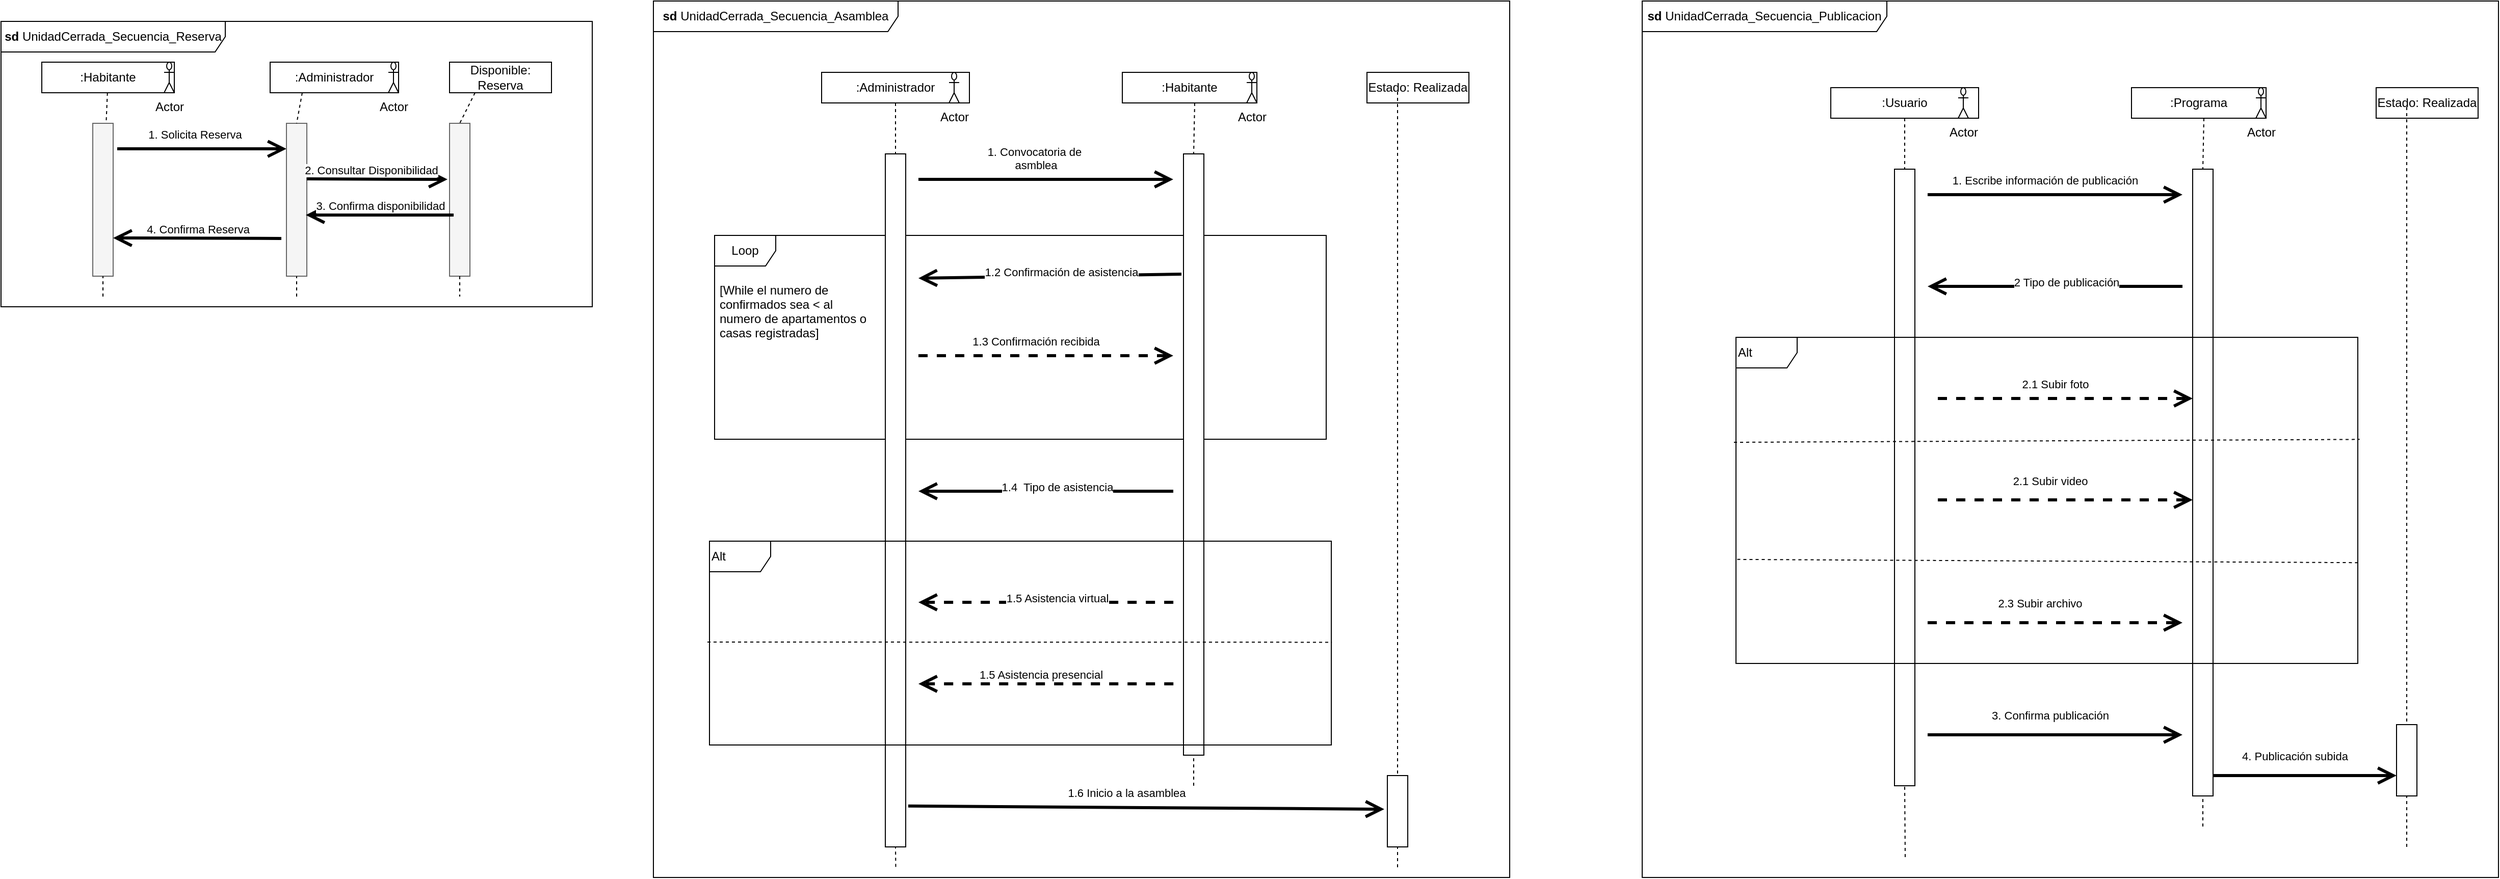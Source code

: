<mxfile version="13.7.2" type="github" pages="5">
  <diagram id="IByfszgsPYmH7Z33qqJC" name="sd Reserva">
    <mxGraphModel dx="1422" dy="774" grid="1" gridSize="10" guides="1" tooltips="1" connect="1" arrows="1" fold="1" page="1" pageScale="1" pageWidth="827" pageHeight="1169" math="0" shadow="0">
      <root>
        <mxCell id="0" />
        <mxCell id="1" parent="0" />
        <mxCell id="178sv82tuhjsQiMv21EE-5" value="&lt;b&gt;sd&lt;/b&gt; UnidadCerrada_Secuencia_Publicacion" style="shape=umlFrame;whiteSpace=wrap;html=1;width=240;height=30;" vertex="1" parent="1">
          <mxGeometry x="1760" y="50" width="840" height="860" as="geometry" />
        </mxCell>
        <mxCell id="T3ICBT90jM9kPvNU83P--27" value="Loop" style="shape=umlFrame;whiteSpace=wrap;html=1;" parent="1" vertex="1">
          <mxGeometry x="850" y="280" width="600" height="200" as="geometry" />
        </mxCell>
        <mxCell id="ECuL-u9GCJVW1QL4CKRL-1" value="&lt;b&gt;sd&lt;/b&gt; UnidadCerrada_Secuencia_Reserva" style="shape=umlFrame;whiteSpace=wrap;html=1;width=220;height=30;" parent="1" vertex="1">
          <mxGeometry x="150" y="70" width="580" height="280" as="geometry" />
        </mxCell>
        <mxCell id="ECuL-u9GCJVW1QL4CKRL-2" value=":Habitante" style="shape=rect;html=1;whiteSpace=wrap;align=center;" parent="1" vertex="1">
          <mxGeometry x="190" y="110" width="130" height="30" as="geometry" />
        </mxCell>
        <mxCell id="ECuL-u9GCJVW1QL4CKRL-3" value=":Administrador" style="shape=rect;html=1;whiteSpace=wrap;align=center;" parent="1" vertex="1">
          <mxGeometry x="414" y="110" width="126" height="30" as="geometry" />
        </mxCell>
        <mxCell id="ECuL-u9GCJVW1QL4CKRL-4" value="" style="shape=rect;fillColor=#f5f5f5;html=1;strokeColor=#666666;fontColor=#333333;" parent="1" vertex="1">
          <mxGeometry x="240" y="170" width="20" height="150" as="geometry" />
        </mxCell>
        <mxCell id="ECuL-u9GCJVW1QL4CKRL-5" value="" style="edgeStyle=none;dashed=1;endArrow=none;html=1;" parent="1" source="ECuL-u9GCJVW1QL4CKRL-2" target="ECuL-u9GCJVW1QL4CKRL-4" edge="1">
          <mxGeometry relative="1" as="geometry" />
        </mxCell>
        <mxCell id="ECuL-u9GCJVW1QL4CKRL-6" value="1. Solicita Reserva" style="edgeStyle=none;html=1;endArrow=open;endSize=12;strokeWidth=3;verticalAlign=bottom;entryX=0;entryY=0.167;entryDx=0;entryDy=0;entryPerimeter=0;exitX=1.2;exitY=0.167;exitDx=0;exitDy=0;exitPerimeter=0;" parent="1" source="ECuL-u9GCJVW1QL4CKRL-4" target="ECuL-u9GCJVW1QL4CKRL-7" edge="1">
          <mxGeometry x="-0.084" y="5" width="160" relative="1" as="geometry">
            <mxPoint x="260" y="240" as="sourcePoint" />
            <mxPoint x="420" y="240" as="targetPoint" />
            <mxPoint as="offset" />
          </mxGeometry>
        </mxCell>
        <mxCell id="ECuL-u9GCJVW1QL4CKRL-7" value="" style="shape=rect;fillColor=#f5f5f5;html=1;strokeColor=#666666;fontColor=#333333;" parent="1" vertex="1">
          <mxGeometry x="430" y="170" width="20" height="150" as="geometry" />
        </mxCell>
        <mxCell id="ECuL-u9GCJVW1QL4CKRL-8" value="" style="edgeStyle=none;dashed=1;endArrow=none;html=1;exitX=0.25;exitY=1;exitDx=0;exitDy=0;entryX=0.5;entryY=0;entryDx=0;entryDy=0;" parent="1" source="ECuL-u9GCJVW1QL4CKRL-3" target="ECuL-u9GCJVW1QL4CKRL-7" edge="1">
          <mxGeometry relative="1" as="geometry">
            <mxPoint x="260" y="150" as="sourcePoint" />
            <mxPoint x="439" y="160" as="targetPoint" />
          </mxGeometry>
        </mxCell>
        <mxCell id="ECuL-u9GCJVW1QL4CKRL-9" value="4. Confirma Reserva" style="edgeStyle=none;html=1;endArrow=open;endSize=12;strokeWidth=3;verticalAlign=bottom;entryX=1;entryY=0.75;entryDx=0;entryDy=0;" parent="1" target="ECuL-u9GCJVW1QL4CKRL-4" edge="1">
          <mxGeometry width="160" relative="1" as="geometry">
            <mxPoint x="425" y="283" as="sourcePoint" />
            <mxPoint x="450" y="370" as="targetPoint" />
          </mxGeometry>
        </mxCell>
        <mxCell id="ECuL-u9GCJVW1QL4CKRL-10" value="Disponible: Reserva" style="shape=rect;html=1;whiteSpace=wrap;align=center;" parent="1" vertex="1">
          <mxGeometry x="590" y="110" width="100" height="30" as="geometry" />
        </mxCell>
        <mxCell id="ECuL-u9GCJVW1QL4CKRL-11" value="" style="shape=rect;fillColor=#f5f5f5;html=1;strokeColor=#666666;fontColor=#333333;" parent="1" vertex="1">
          <mxGeometry x="590" y="170" width="20" height="150" as="geometry" />
        </mxCell>
        <mxCell id="ECuL-u9GCJVW1QL4CKRL-12" value="" style="edgeStyle=none;dashed=1;endArrow=none;html=1;exitX=0.25;exitY=1;exitDx=0;exitDy=0;entryX=0.5;entryY=0;entryDx=0;entryDy=0;" parent="1" source="ECuL-u9GCJVW1QL4CKRL-10" target="ECuL-u9GCJVW1QL4CKRL-11" edge="1">
          <mxGeometry relative="1" as="geometry">
            <mxPoint x="406" y="150" as="sourcePoint" />
            <mxPoint x="585" y="160" as="targetPoint" />
          </mxGeometry>
        </mxCell>
        <mxCell id="ECuL-u9GCJVW1QL4CKRL-13" value="2. Consultar Disponibilidad" style="edgeStyle=none;html=1;endArrow=open;endSize=12;strokeWidth=3;verticalAlign=bottom;entryX=-0.1;entryY=0.367;entryDx=0;entryDy=0;entryPerimeter=0;" parent="1" target="ECuL-u9GCJVW1QL4CKRL-11" edge="1">
          <mxGeometry x="-0.077" width="160" relative="1" as="geometry">
            <mxPoint x="450" y="224.5" as="sourcePoint" />
            <mxPoint x="580" y="224.5" as="targetPoint" />
            <mxPoint as="offset" />
          </mxGeometry>
        </mxCell>
        <mxCell id="ECuL-u9GCJVW1QL4CKRL-14" value="3. Confirma disponibilidad" style="edgeStyle=none;html=1;endArrow=open;endSize=12;strokeWidth=3;verticalAlign=bottom;entryX=0.95;entryY=0.6;entryDx=0;entryDy=0;entryPerimeter=0;exitX=0.2;exitY=0.6;exitDx=0;exitDy=0;exitPerimeter=0;" parent="1" source="ECuL-u9GCJVW1QL4CKRL-11" target="ECuL-u9GCJVW1QL4CKRL-7" edge="1">
          <mxGeometry width="160" relative="1" as="geometry">
            <mxPoint x="500" y="220" as="sourcePoint" />
            <mxPoint x="660" y="220" as="targetPoint" />
          </mxGeometry>
        </mxCell>
        <mxCell id="T3ICBT90jM9kPvNU83P--1" value="Actor" style="shape=umlActor;verticalLabelPosition=bottom;verticalAlign=top;html=1;outlineConnect=0;" parent="1" vertex="1">
          <mxGeometry x="310" y="110" width="10" height="30" as="geometry" />
        </mxCell>
        <mxCell id="T3ICBT90jM9kPvNU83P--2" value="Actor" style="shape=umlActor;verticalLabelPosition=bottom;verticalAlign=top;html=1;outlineConnect=0;" parent="1" vertex="1">
          <mxGeometry x="530" y="110" width="10" height="30" as="geometry" />
        </mxCell>
        <mxCell id="T3ICBT90jM9kPvNU83P--3" value="&lt;b&gt;sd&lt;/b&gt; UnidadCerrada_Secuencia_Asamblea" style="shape=umlFrame;whiteSpace=wrap;html=1;width=240;height=30;" parent="1" vertex="1">
          <mxGeometry x="790" y="50" width="840" height="860" as="geometry" />
        </mxCell>
        <mxCell id="T3ICBT90jM9kPvNU83P--4" value=":Administrador" style="shape=rect;html=1;whiteSpace=wrap;align=center;" parent="1" vertex="1">
          <mxGeometry x="955" y="120" width="145" height="30" as="geometry" />
        </mxCell>
        <mxCell id="T3ICBT90jM9kPvNU83P--5" value=":Habitante" style="shape=rect;html=1;whiteSpace=wrap;align=center;" parent="1" vertex="1">
          <mxGeometry x="1250" y="120" width="132" height="30" as="geometry" />
        </mxCell>
        <mxCell id="T3ICBT90jM9kPvNU83P--6" value="" style="shape=rect;html=1;" parent="1" vertex="1">
          <mxGeometry x="1017.5" y="200" width="20" height="680" as="geometry" />
        </mxCell>
        <mxCell id="T3ICBT90jM9kPvNU83P--7" value="" style="edgeStyle=none;dashed=1;endArrow=none;html=1;" parent="1" source="T3ICBT90jM9kPvNU83P--4" target="T3ICBT90jM9kPvNU83P--6" edge="1">
          <mxGeometry relative="1" as="geometry" />
        </mxCell>
        <mxCell id="T3ICBT90jM9kPvNU83P--8" value="1. Convocatoria de&amp;nbsp;&lt;br&gt;asmblea" style="edgeStyle=none;html=1;endArrow=open;endSize=12;strokeWidth=3;verticalAlign=bottom;" parent="1" edge="1">
          <mxGeometry x="-0.084" y="5" width="160" relative="1" as="geometry">
            <mxPoint x="1050" y="225" as="sourcePoint" />
            <mxPoint x="1300" y="225" as="targetPoint" />
            <mxPoint as="offset" />
          </mxGeometry>
        </mxCell>
        <mxCell id="T3ICBT90jM9kPvNU83P--9" value="" style="shape=rect;html=1;" parent="1" vertex="1">
          <mxGeometry x="1310" y="200" width="20" height="590" as="geometry" />
        </mxCell>
        <mxCell id="T3ICBT90jM9kPvNU83P--10" value="" style="edgeStyle=none;dashed=1;endArrow=none;html=1;exitX=0.25;exitY=1;exitDx=0;exitDy=0;entryX=0.5;entryY=0;entryDx=0;entryDy=0;" parent="1" target="T3ICBT90jM9kPvNU83P--9" edge="1">
          <mxGeometry relative="1" as="geometry">
            <mxPoint x="1321" y="150" as="sourcePoint" />
            <mxPoint x="1319" y="170" as="targetPoint" />
          </mxGeometry>
        </mxCell>
        <mxCell id="T3ICBT90jM9kPvNU83P--12" value="Estado: Realizada" style="shape=rect;html=1;whiteSpace=wrap;align=center;" parent="1" vertex="1">
          <mxGeometry x="1490" y="120" width="100" height="30" as="geometry" />
        </mxCell>
        <mxCell id="T3ICBT90jM9kPvNU83P--13" value="" style="shape=rect;html=1;" parent="1" vertex="1">
          <mxGeometry x="1510" y="810" width="20" height="70" as="geometry" />
        </mxCell>
        <mxCell id="T3ICBT90jM9kPvNU83P--14" value="" style="edgeStyle=none;dashed=1;endArrow=none;html=1;entryX=0.5;entryY=0;entryDx=0;entryDy=0;" parent="1" target="T3ICBT90jM9kPvNU83P--13" edge="1">
          <mxGeometry relative="1" as="geometry">
            <mxPoint x="1520" y="139" as="sourcePoint" />
            <mxPoint x="1465" y="170" as="targetPoint" />
          </mxGeometry>
        </mxCell>
        <mxCell id="T3ICBT90jM9kPvNU83P--17" value="Actor" style="shape=umlActor;verticalLabelPosition=bottom;verticalAlign=top;html=1;outlineConnect=0;" parent="1" vertex="1">
          <mxGeometry x="1080" y="120" width="10" height="30" as="geometry" />
        </mxCell>
        <mxCell id="T3ICBT90jM9kPvNU83P--18" value="Actor" style="shape=umlActor;verticalLabelPosition=bottom;verticalAlign=top;html=1;outlineConnect=0;" parent="1" vertex="1">
          <mxGeometry x="1372" y="120" width="10" height="30" as="geometry" />
        </mxCell>
        <mxCell id="T3ICBT90jM9kPvNU83P--21" value="" style="edgeStyle=none;dashed=1;endArrow=none;html=1;entryX=0.5;entryY=1;entryDx=0;entryDy=0;" parent="1" target="ECuL-u9GCJVW1QL4CKRL-4" edge="1">
          <mxGeometry relative="1" as="geometry">
            <mxPoint x="250" y="340" as="sourcePoint" />
            <mxPoint x="263.125" y="180" as="targetPoint" />
          </mxGeometry>
        </mxCell>
        <mxCell id="T3ICBT90jM9kPvNU83P--22" value="" style="edgeStyle=none;dashed=1;endArrow=none;html=1;entryX=0.5;entryY=1;entryDx=0;entryDy=0;" parent="1" target="ECuL-u9GCJVW1QL4CKRL-7" edge="1">
          <mxGeometry relative="1" as="geometry">
            <mxPoint x="440" y="340" as="sourcePoint" />
            <mxPoint x="273.125" y="190" as="targetPoint" />
          </mxGeometry>
        </mxCell>
        <mxCell id="T3ICBT90jM9kPvNU83P--23" value="" style="edgeStyle=none;dashed=1;endArrow=none;html=1;exitX=0.5;exitY=1;exitDx=0;exitDy=0;" parent="1" source="ECuL-u9GCJVW1QL4CKRL-11" edge="1">
          <mxGeometry relative="1" as="geometry">
            <mxPoint x="284.375" y="170" as="sourcePoint" />
            <mxPoint x="600" y="340" as="targetPoint" />
          </mxGeometry>
        </mxCell>
        <mxCell id="T3ICBT90jM9kPvNU83P--26" value="1.2 Confirmación de asistencia" style="edgeStyle=none;html=1;endArrow=open;endSize=12;strokeWidth=3;verticalAlign=bottom;" parent="1" edge="1">
          <mxGeometry x="-0.084" y="5" width="160" relative="1" as="geometry">
            <mxPoint x="1308" y="318" as="sourcePoint" />
            <mxPoint x="1050" y="322" as="targetPoint" />
            <mxPoint as="offset" />
          </mxGeometry>
        </mxCell>
        <mxCell id="T3ICBT90jM9kPvNU83P--28" value="[While el numero de &#xa;confirmados sea &lt; al &#xa;numero de apartamentos o&#xa;casas registradas]  " style="text;align=left;fontStyle=0;verticalAlign=top;spacingLeft=3;spacingRight=3;strokeColor=none;rotatable=0;points=[[0,0.5],[1,0.5]];portConstraint=eastwest;" parent="1" vertex="1">
          <mxGeometry x="850" y="320" width="170" height="150" as="geometry" />
        </mxCell>
        <mxCell id="T3ICBT90jM9kPvNU83P--29" value="1.3 Confirmación recibida" style="edgeStyle=none;html=1;endArrow=open;endSize=12;strokeWidth=3;verticalAlign=bottom;dashed=1;" parent="1" edge="1">
          <mxGeometry x="-0.084" y="5" width="160" relative="1" as="geometry">
            <mxPoint x="1050" y="398" as="sourcePoint" />
            <mxPoint x="1300" y="398" as="targetPoint" />
            <mxPoint as="offset" />
          </mxGeometry>
        </mxCell>
        <mxCell id="T3ICBT90jM9kPvNU83P--30" value="Alt" style="shape=umlFrame;whiteSpace=wrap;html=1;align=left;" parent="1" vertex="1">
          <mxGeometry x="845" y="580" width="610" height="200" as="geometry" />
        </mxCell>
        <mxCell id="T3ICBT90jM9kPvNU83P--31" value="1.4&amp;nbsp; Tipo de asistencia" style="edgeStyle=none;html=1;endArrow=open;endSize=12;strokeWidth=3;verticalAlign=bottom;" parent="1" edge="1">
          <mxGeometry x="-0.084" y="5" width="160" relative="1" as="geometry">
            <mxPoint x="1300" y="531" as="sourcePoint" />
            <mxPoint x="1050" y="531" as="targetPoint" />
            <mxPoint as="offset" />
          </mxGeometry>
        </mxCell>
        <mxCell id="T3ICBT90jM9kPvNU83P--32" value="1.5 Asistencia virtual" style="edgeStyle=none;html=1;endArrow=open;endSize=12;strokeWidth=3;verticalAlign=bottom;dashed=1;exitX=0.746;exitY=0.3;exitDx=0;exitDy=0;exitPerimeter=0;entryX=0.336;entryY=0.3;entryDx=0;entryDy=0;entryPerimeter=0;" parent="1" source="T3ICBT90jM9kPvNU83P--30" target="T3ICBT90jM9kPvNU83P--30" edge="1">
          <mxGeometry x="-0.084" y="5" width="160" relative="1" as="geometry">
            <mxPoint x="1060" y="408" as="sourcePoint" />
            <mxPoint x="1310" y="408" as="targetPoint" />
            <mxPoint as="offset" />
          </mxGeometry>
        </mxCell>
        <mxCell id="T3ICBT90jM9kPvNU83P--33" value="1.5 Asistencia presencial" style="edgeStyle=none;html=1;endArrow=open;endSize=12;strokeWidth=3;verticalAlign=bottom;dashed=1;exitX=0.746;exitY=0.3;exitDx=0;exitDy=0;exitPerimeter=0;entryX=0.336;entryY=0.3;entryDx=0;entryDy=0;entryPerimeter=0;" parent="1" edge="1">
          <mxGeometry x="0.04" width="160" relative="1" as="geometry">
            <mxPoint x="1300.1" y="720" as="sourcePoint" />
            <mxPoint x="1050" y="720" as="targetPoint" />
            <mxPoint as="offset" />
          </mxGeometry>
        </mxCell>
        <mxCell id="T3ICBT90jM9kPvNU83P--38" value="" style="endArrow=none;html=1;dashed=1;entryX=1.001;entryY=0.496;entryDx=0;entryDy=0;entryPerimeter=0;" parent="1" target="T3ICBT90jM9kPvNU83P--30" edge="1">
          <mxGeometry width="50" height="50" relative="1" as="geometry">
            <mxPoint x="843" y="679" as="sourcePoint" />
            <mxPoint x="1350" y="500" as="targetPoint" />
          </mxGeometry>
        </mxCell>
        <mxCell id="T3ICBT90jM9kPvNU83P--39" value="1.6 Inicio a la asamblea" style="edgeStyle=none;html=1;endArrow=open;endSize=12;strokeWidth=3;verticalAlign=bottom;exitX=1.125;exitY=0.941;exitDx=0;exitDy=0;exitPerimeter=0;" parent="1" source="T3ICBT90jM9kPvNU83P--6" edge="1">
          <mxGeometry x="-0.084" y="5" width="160" relative="1" as="geometry">
            <mxPoint x="1310" y="541" as="sourcePoint" />
            <mxPoint x="1507" y="843" as="targetPoint" />
            <mxPoint as="offset" />
          </mxGeometry>
        </mxCell>
        <mxCell id="178sv82tuhjsQiMv21EE-1" value="" style="edgeStyle=none;dashed=1;endArrow=none;html=1;entryX=0.5;entryY=1;entryDx=0;entryDy=0;exitX=0.283;exitY=0.988;exitDx=0;exitDy=0;exitPerimeter=0;" edge="1" parent="1" source="T3ICBT90jM9kPvNU83P--3" target="T3ICBT90jM9kPvNU83P--6">
          <mxGeometry relative="1" as="geometry">
            <mxPoint x="1037.5" y="160" as="sourcePoint" />
            <mxPoint x="1037.5" y="210" as="targetPoint" />
          </mxGeometry>
        </mxCell>
        <mxCell id="178sv82tuhjsQiMv21EE-2" value="" style="edgeStyle=none;dashed=1;endArrow=none;html=1;entryX=0.5;entryY=1;entryDx=0;entryDy=0;" edge="1" parent="1" target="T3ICBT90jM9kPvNU83P--9">
          <mxGeometry relative="1" as="geometry">
            <mxPoint x="1320" y="820" as="sourcePoint" />
            <mxPoint x="1037.5" y="890" as="targetPoint" />
          </mxGeometry>
        </mxCell>
        <mxCell id="178sv82tuhjsQiMv21EE-3" value="" style="edgeStyle=none;dashed=1;endArrow=none;html=1;entryX=0.5;entryY=1;entryDx=0;entryDy=0;" edge="1" parent="1" target="T3ICBT90jM9kPvNU83P--13">
          <mxGeometry relative="1" as="geometry">
            <mxPoint x="1520" y="900" as="sourcePoint" />
            <mxPoint x="1047.5" y="900" as="targetPoint" />
          </mxGeometry>
        </mxCell>
        <mxCell id="178sv82tuhjsQiMv21EE-6" value=":Usuario" style="shape=rect;html=1;whiteSpace=wrap;align=center;" vertex="1" parent="1">
          <mxGeometry x="1945" y="135" width="145" height="30" as="geometry" />
        </mxCell>
        <mxCell id="178sv82tuhjsQiMv21EE-7" value=":Programa" style="shape=rect;html=1;whiteSpace=wrap;align=center;" vertex="1" parent="1">
          <mxGeometry x="2240" y="135" width="132" height="30" as="geometry" />
        </mxCell>
        <mxCell id="178sv82tuhjsQiMv21EE-8" value="" style="shape=rect;html=1;" vertex="1" parent="1">
          <mxGeometry x="2007.5" y="215" width="20" height="605" as="geometry" />
        </mxCell>
        <mxCell id="178sv82tuhjsQiMv21EE-9" value="" style="edgeStyle=none;dashed=1;endArrow=none;html=1;" edge="1" parent="1" source="178sv82tuhjsQiMv21EE-6" target="178sv82tuhjsQiMv21EE-8">
          <mxGeometry relative="1" as="geometry" />
        </mxCell>
        <mxCell id="178sv82tuhjsQiMv21EE-10" value="1. Escribe información de publicación" style="edgeStyle=none;html=1;endArrow=open;endSize=12;strokeWidth=3;verticalAlign=bottom;" edge="1" parent="1">
          <mxGeometry x="-0.084" y="5" width="160" relative="1" as="geometry">
            <mxPoint x="2040" y="240" as="sourcePoint" />
            <mxPoint x="2290" y="240" as="targetPoint" />
            <mxPoint as="offset" />
          </mxGeometry>
        </mxCell>
        <mxCell id="178sv82tuhjsQiMv21EE-11" value="" style="shape=rect;html=1;" vertex="1" parent="1">
          <mxGeometry x="2300" y="215" width="20" height="615" as="geometry" />
        </mxCell>
        <mxCell id="178sv82tuhjsQiMv21EE-12" value="" style="edgeStyle=none;dashed=1;endArrow=none;html=1;exitX=0.25;exitY=1;exitDx=0;exitDy=0;entryX=0.5;entryY=0;entryDx=0;entryDy=0;" edge="1" parent="1" target="178sv82tuhjsQiMv21EE-11">
          <mxGeometry relative="1" as="geometry">
            <mxPoint x="2311" y="165" as="sourcePoint" />
            <mxPoint x="2309" y="185" as="targetPoint" />
          </mxGeometry>
        </mxCell>
        <mxCell id="178sv82tuhjsQiMv21EE-13" value="Estado: Realizada" style="shape=rect;html=1;whiteSpace=wrap;align=center;" vertex="1" parent="1">
          <mxGeometry x="2480" y="135" width="100" height="30" as="geometry" />
        </mxCell>
        <mxCell id="178sv82tuhjsQiMv21EE-14" value="" style="shape=rect;html=1;" vertex="1" parent="1">
          <mxGeometry x="2500" y="760" width="20" height="70" as="geometry" />
        </mxCell>
        <mxCell id="178sv82tuhjsQiMv21EE-15" value="" style="edgeStyle=none;dashed=1;endArrow=none;html=1;entryX=0.5;entryY=0;entryDx=0;entryDy=0;" edge="1" parent="1" target="178sv82tuhjsQiMv21EE-14">
          <mxGeometry relative="1" as="geometry">
            <mxPoint x="2510" y="154" as="sourcePoint" />
            <mxPoint x="2455" y="185" as="targetPoint" />
          </mxGeometry>
        </mxCell>
        <mxCell id="178sv82tuhjsQiMv21EE-16" value="Actor" style="shape=umlActor;verticalLabelPosition=bottom;verticalAlign=top;html=1;outlineConnect=0;" vertex="1" parent="1">
          <mxGeometry x="2070" y="135" width="10" height="30" as="geometry" />
        </mxCell>
        <mxCell id="178sv82tuhjsQiMv21EE-17" value="Actor" style="shape=umlActor;verticalLabelPosition=bottom;verticalAlign=top;html=1;outlineConnect=0;" vertex="1" parent="1">
          <mxGeometry x="2362" y="135" width="10" height="30" as="geometry" />
        </mxCell>
        <mxCell id="178sv82tuhjsQiMv21EE-21" value="Alt" style="shape=umlFrame;whiteSpace=wrap;html=1;align=left;" vertex="1" parent="1">
          <mxGeometry x="1852" y="380" width="610" height="320" as="geometry" />
        </mxCell>
        <mxCell id="178sv82tuhjsQiMv21EE-22" value="2 Tipo de publicación" style="edgeStyle=none;html=1;endArrow=open;endSize=12;strokeWidth=3;verticalAlign=bottom;" edge="1" parent="1">
          <mxGeometry x="-0.084" y="5" width="160" relative="1" as="geometry">
            <mxPoint x="2290" y="330" as="sourcePoint" />
            <mxPoint x="2040" y="330" as="targetPoint" />
            <mxPoint as="offset" />
          </mxGeometry>
        </mxCell>
        <mxCell id="178sv82tuhjsQiMv21EE-25" value="" style="endArrow=none;html=1;dashed=1;entryX=1.003;entryY=0.313;entryDx=0;entryDy=0;entryPerimeter=0;" edge="1" parent="1" target="178sv82tuhjsQiMv21EE-21">
          <mxGeometry width="50" height="50" relative="1" as="geometry">
            <mxPoint x="1850" y="483" as="sourcePoint" />
            <mxPoint x="2357" y="300" as="targetPoint" />
          </mxGeometry>
        </mxCell>
        <mxCell id="178sv82tuhjsQiMv21EE-27" value="" style="edgeStyle=none;dashed=1;endArrow=none;html=1;entryX=0.5;entryY=1;entryDx=0;entryDy=0;" edge="1" parent="1" target="178sv82tuhjsQiMv21EE-8">
          <mxGeometry relative="1" as="geometry">
            <mxPoint x="2018" y="890" as="sourcePoint" />
            <mxPoint x="2027.5" y="225" as="targetPoint" />
          </mxGeometry>
        </mxCell>
        <mxCell id="178sv82tuhjsQiMv21EE-28" value="" style="edgeStyle=none;dashed=1;endArrow=none;html=1;entryX=0.5;entryY=1;entryDx=0;entryDy=0;" edge="1" parent="1" target="178sv82tuhjsQiMv21EE-11">
          <mxGeometry relative="1" as="geometry">
            <mxPoint x="2310" y="860" as="sourcePoint" />
            <mxPoint x="2027.5" y="905" as="targetPoint" />
          </mxGeometry>
        </mxCell>
        <mxCell id="178sv82tuhjsQiMv21EE-29" value="" style="edgeStyle=none;dashed=1;endArrow=none;html=1;entryX=0.5;entryY=1;entryDx=0;entryDy=0;" edge="1" parent="1" target="178sv82tuhjsQiMv21EE-14">
          <mxGeometry relative="1" as="geometry">
            <mxPoint x="2510" y="880" as="sourcePoint" />
            <mxPoint x="2037.5" y="915" as="targetPoint" />
          </mxGeometry>
        </mxCell>
        <mxCell id="178sv82tuhjsQiMv21EE-30" value="2.1 Subir foto" style="edgeStyle=none;html=1;endArrow=open;endSize=12;strokeWidth=3;verticalAlign=bottom;dashed=1;" edge="1" parent="1">
          <mxGeometry x="-0.084" y="5" width="160" relative="1" as="geometry">
            <mxPoint x="2050" y="440" as="sourcePoint" />
            <mxPoint x="2300" y="440" as="targetPoint" />
            <mxPoint as="offset" />
          </mxGeometry>
        </mxCell>
        <mxCell id="178sv82tuhjsQiMv21EE-32" value="2.3 Subir archivo" style="edgeStyle=none;html=1;endArrow=open;endSize=12;strokeWidth=3;verticalAlign=bottom;dashed=1;" edge="1" parent="1">
          <mxGeometry x="-0.12" y="10" width="160" relative="1" as="geometry">
            <mxPoint x="2040" y="660" as="sourcePoint" />
            <mxPoint x="2290" y="660" as="targetPoint" />
            <mxPoint as="offset" />
          </mxGeometry>
        </mxCell>
        <mxCell id="178sv82tuhjsQiMv21EE-34" value="" style="endArrow=none;html=1;dashed=1;entryX=1.005;entryY=0.691;entryDx=0;entryDy=0;entryPerimeter=0;exitX=0.002;exitY=0.681;exitDx=0;exitDy=0;exitPerimeter=0;" edge="1" parent="1" source="178sv82tuhjsQiMv21EE-21" target="178sv82tuhjsQiMv21EE-21">
          <mxGeometry width="50" height="50" relative="1" as="geometry">
            <mxPoint x="1860" y="489" as="sourcePoint" />
            <mxPoint x="2470.78" y="491.08" as="targetPoint" />
          </mxGeometry>
        </mxCell>
        <mxCell id="178sv82tuhjsQiMv21EE-36" value="2.1 Subir video" style="edgeStyle=none;html=1;endArrow=open;endSize=12;strokeWidth=3;verticalAlign=bottom;dashed=1;" edge="1" parent="1">
          <mxGeometry x="-0.12" y="10" width="160" relative="1" as="geometry">
            <mxPoint x="2050" y="539.5" as="sourcePoint" />
            <mxPoint x="2300" y="539.5" as="targetPoint" />
            <mxPoint as="offset" />
          </mxGeometry>
        </mxCell>
        <mxCell id="178sv82tuhjsQiMv21EE-38" value="3. Confirma publicación" style="edgeStyle=none;html=1;endArrow=open;endSize=12;strokeWidth=3;verticalAlign=bottom;" edge="1" parent="1">
          <mxGeometry x="-0.04" y="10" width="160" relative="1" as="geometry">
            <mxPoint x="2040" y="770" as="sourcePoint" />
            <mxPoint x="2290" y="770" as="targetPoint" />
            <mxPoint as="offset" />
          </mxGeometry>
        </mxCell>
        <mxCell id="178sv82tuhjsQiMv21EE-39" value="4. Publicación subida" style="edgeStyle=none;html=1;endArrow=open;endSize=12;strokeWidth=3;verticalAlign=bottom;" edge="1" parent="1">
          <mxGeometry x="-0.111" y="10" width="160" relative="1" as="geometry">
            <mxPoint x="2320" y="810" as="sourcePoint" />
            <mxPoint x="2500" y="810" as="targetPoint" />
            <mxPoint as="offset" />
          </mxGeometry>
        </mxCell>
      </root>
    </mxGraphModel>
  </diagram>
  <diagram id="yh-tzPzn17W5D8__4sHy" name="sd Cancela Reserva">
    <mxGraphModel dx="1422" dy="774" grid="1" gridSize="10" guides="1" tooltips="1" connect="1" arrows="1" fold="1" page="1" pageScale="1" pageWidth="827" pageHeight="1169" math="0" shadow="0">
      <root>
        <mxCell id="wSqZqBclXX3DSsfDVTRR-0" />
        <mxCell id="wSqZqBclXX3DSsfDVTRR-1" parent="wSqZqBclXX3DSsfDVTRR-0" />
        <mxCell id="mDjAnLP5M4NBwBjSUuuq-0" value="sd UnidadCerrada_SecuenciaCancelaReserva" style="shape=umlFrame;whiteSpace=wrap;html=1;width=270;height=30;" parent="wSqZqBclXX3DSsfDVTRR-1" vertex="1">
          <mxGeometry x="190" y="70" width="580" height="300" as="geometry" />
        </mxCell>
        <mxCell id="mDjAnLP5M4NBwBjSUuuq-1" value=":Arrendatario" style="shape=rect;html=1;whiteSpace=wrap;align=center;" parent="wSqZqBclXX3DSsfDVTRR-1" vertex="1">
          <mxGeometry x="200" y="110" width="100" height="30" as="geometry" />
        </mxCell>
        <mxCell id="mDjAnLP5M4NBwBjSUuuq-2" value=":Administrador" style="shape=rect;html=1;whiteSpace=wrap;align=center;" parent="wSqZqBclXX3DSsfDVTRR-1" vertex="1">
          <mxGeometry x="414" y="110" width="100" height="30" as="geometry" />
        </mxCell>
        <mxCell id="mDjAnLP5M4NBwBjSUuuq-3" value="" style="shape=rect;fillColor=#eeeeee;html=1;" parent="wSqZqBclXX3DSsfDVTRR-1" vertex="1">
          <mxGeometry x="240" y="170" width="20" height="170" as="geometry" />
        </mxCell>
        <mxCell id="mDjAnLP5M4NBwBjSUuuq-4" value="" style="edgeStyle=none;dashed=1;endArrow=none;html=1;" parent="wSqZqBclXX3DSsfDVTRR-1" source="mDjAnLP5M4NBwBjSUuuq-1" target="mDjAnLP5M4NBwBjSUuuq-3" edge="1">
          <mxGeometry relative="1" as="geometry" />
        </mxCell>
        <mxCell id="mDjAnLP5M4NBwBjSUuuq-5" value="1. Solicita cancelación de reserva" style="edgeStyle=none;html=1;endArrow=open;endSize=12;strokeWidth=3;verticalAlign=bottom;entryX=0;entryY=0.167;entryDx=0;entryDy=0;entryPerimeter=0;exitX=1.2;exitY=0.167;exitDx=0;exitDy=0;exitPerimeter=0;" parent="wSqZqBclXX3DSsfDVTRR-1" source="mDjAnLP5M4NBwBjSUuuq-3" target="mDjAnLP5M4NBwBjSUuuq-6" edge="1">
          <mxGeometry x="-0.084" y="5" width="160" relative="1" as="geometry">
            <mxPoint x="260" y="240" as="sourcePoint" />
            <mxPoint x="420" y="240" as="targetPoint" />
            <mxPoint as="offset" />
          </mxGeometry>
        </mxCell>
        <mxCell id="mDjAnLP5M4NBwBjSUuuq-6" value="" style="shape=rect;fillColor=#eeeeee;html=1;" parent="wSqZqBclXX3DSsfDVTRR-1" vertex="1">
          <mxGeometry x="430" y="170" width="20" height="170" as="geometry" />
        </mxCell>
        <mxCell id="mDjAnLP5M4NBwBjSUuuq-7" value="" style="edgeStyle=none;dashed=1;endArrow=none;html=1;exitX=0.25;exitY=1;exitDx=0;exitDy=0;entryX=0.5;entryY=0;entryDx=0;entryDy=0;" parent="wSqZqBclXX3DSsfDVTRR-1" source="mDjAnLP5M4NBwBjSUuuq-2" target="mDjAnLP5M4NBwBjSUuuq-6" edge="1">
          <mxGeometry relative="1" as="geometry">
            <mxPoint x="260" y="150" as="sourcePoint" />
            <mxPoint x="439" y="160" as="targetPoint" />
          </mxGeometry>
        </mxCell>
        <mxCell id="mDjAnLP5M4NBwBjSUuuq-8" value="6. Informa cancelación" style="edgeStyle=none;html=1;endArrow=open;endSize=12;strokeWidth=3;verticalAlign=bottom;entryX=1;entryY=1;entryDx=0;entryDy=0;exitX=0;exitY=1;exitDx=0;exitDy=0;" parent="wSqZqBclXX3DSsfDVTRR-1" source="mDjAnLP5M4NBwBjSUuuq-6" target="mDjAnLP5M4NBwBjSUuuq-3" edge="1">
          <mxGeometry x="0.15" y="27" width="160" relative="1" as="geometry">
            <mxPoint x="425" y="320" as="sourcePoint" />
            <mxPoint x="450" y="370" as="targetPoint" />
            <Array as="points" />
            <mxPoint as="offset" />
          </mxGeometry>
        </mxCell>
        <mxCell id="mDjAnLP5M4NBwBjSUuuq-9" value="No Disponible: Reserva" style="shape=rect;html=1;whiteSpace=wrap;align=center;" parent="wSqZqBclXX3DSsfDVTRR-1" vertex="1">
          <mxGeometry x="570" y="110" width="100" height="30" as="geometry" />
        </mxCell>
        <mxCell id="mDjAnLP5M4NBwBjSUuuq-10" value="" style="shape=rect;fillColor=#eeeeee;html=1;" parent="wSqZqBclXX3DSsfDVTRR-1" vertex="1">
          <mxGeometry x="590" y="170" width="20" height="150" as="geometry" />
        </mxCell>
        <mxCell id="mDjAnLP5M4NBwBjSUuuq-11" value="" style="edgeStyle=none;dashed=1;endArrow=none;html=1;exitX=0.25;exitY=1;exitDx=0;exitDy=0;entryX=0.5;entryY=0;entryDx=0;entryDy=0;" parent="wSqZqBclXX3DSsfDVTRR-1" source="mDjAnLP5M4NBwBjSUuuq-9" target="mDjAnLP5M4NBwBjSUuuq-10" edge="1">
          <mxGeometry relative="1" as="geometry">
            <mxPoint x="406" y="150" as="sourcePoint" />
            <mxPoint x="585" y="160" as="targetPoint" />
          </mxGeometry>
        </mxCell>
        <mxCell id="mDjAnLP5M4NBwBjSUuuq-12" value="2. Consulta reserva" style="edgeStyle=none;html=1;endArrow=open;endSize=12;strokeWidth=3;verticalAlign=bottom;entryX=-0.1;entryY=0.367;entryDx=0;entryDy=0;entryPerimeter=0;" parent="wSqZqBclXX3DSsfDVTRR-1" target="mDjAnLP5M4NBwBjSUuuq-10" edge="1">
          <mxGeometry x="-0.077" width="160" relative="1" as="geometry">
            <mxPoint x="450" y="224.5" as="sourcePoint" />
            <mxPoint x="580" y="224.5" as="targetPoint" />
            <mxPoint as="offset" />
          </mxGeometry>
        </mxCell>
        <mxCell id="mDjAnLP5M4NBwBjSUuuq-13" value="3. Confirma reserva" style="edgeStyle=none;html=1;endArrow=open;endSize=12;strokeWidth=3;verticalAlign=bottom;entryX=1;entryY=0.529;entryDx=0;entryDy=0;exitX=0.2;exitY=0.6;exitDx=0;exitDy=0;exitPerimeter=0;entryPerimeter=0;" parent="wSqZqBclXX3DSsfDVTRR-1" source="mDjAnLP5M4NBwBjSUuuq-10" target="mDjAnLP5M4NBwBjSUuuq-6" edge="1">
          <mxGeometry width="160" relative="1" as="geometry">
            <mxPoint x="500" y="220" as="sourcePoint" />
            <mxPoint x="660" y="220" as="targetPoint" />
          </mxGeometry>
        </mxCell>
        <mxCell id="mDjAnLP5M4NBwBjSUuuq-14" value="4. Actualiza cancelación" style="edgeStyle=none;html=1;endArrow=open;endSize=12;strokeWidth=3;verticalAlign=bottom;" parent="wSqZqBclXX3DSsfDVTRR-1" edge="1">
          <mxGeometry x="-0.143" y="-20" width="160" relative="1" as="geometry">
            <mxPoint x="450" y="290" as="sourcePoint" />
            <mxPoint x="590" y="290" as="targetPoint" />
            <mxPoint as="offset" />
          </mxGeometry>
        </mxCell>
        <mxCell id="mDjAnLP5M4NBwBjSUuuq-15" value="5. Confirma Disponibilidad" style="edgeStyle=none;html=1;endArrow=open;endSize=12;strokeWidth=3;verticalAlign=bottom;exitX=-0.2;exitY=0.96;exitDx=0;exitDy=0;exitPerimeter=0;" parent="wSqZqBclXX3DSsfDVTRR-1" source="mDjAnLP5M4NBwBjSUuuq-10" edge="1">
          <mxGeometry x="-0.015" y="23" width="160" relative="1" as="geometry">
            <mxPoint x="230" y="430" as="sourcePoint" />
            <mxPoint x="450" y="314" as="targetPoint" />
            <mxPoint as="offset" />
          </mxGeometry>
        </mxCell>
      </root>
    </mxGraphModel>
  </diagram>
  <diagram id="zQn1iesokthTSKD0T2hZ" name="sd Registra Usuario">
    <mxGraphModel dx="1422" dy="774" grid="1" gridSize="10" guides="1" tooltips="1" connect="1" arrows="1" fold="1" page="1" pageScale="1" pageWidth="827" pageHeight="1169" math="0" shadow="0">
      <root>
        <mxCell id="6NzbD9gAisI1Vw0t7Wcz-0" />
        <mxCell id="6NzbD9gAisI1Vw0t7Wcz-1" parent="6NzbD9gAisI1Vw0t7Wcz-0" />
        <mxCell id="6NzbD9gAisI1Vw0t7Wcz-35" value="sd UnidadCerrada_Registra Usuario" style="shape=umlFrame;whiteSpace=wrap;html=1;width=270;height=30;" parent="6NzbD9gAisI1Vw0t7Wcz-1" vertex="1">
          <mxGeometry x="190" y="70" width="580" height="340" as="geometry" />
        </mxCell>
        <mxCell id="6NzbD9gAisI1Vw0t7Wcz-36" value=":Usuario" style="shape=rect;html=1;whiteSpace=wrap;align=center;" parent="6NzbD9gAisI1Vw0t7Wcz-1" vertex="1">
          <mxGeometry x="200" y="110" width="100" height="30" as="geometry" />
        </mxCell>
        <mxCell id="6NzbD9gAisI1Vw0t7Wcz-37" value=":Plataforma" style="shape=rect;html=1;whiteSpace=wrap;align=center;" parent="6NzbD9gAisI1Vw0t7Wcz-1" vertex="1">
          <mxGeometry x="414" y="110" width="100" height="30" as="geometry" />
        </mxCell>
        <mxCell id="6NzbD9gAisI1Vw0t7Wcz-38" value="" style="shape=rect;fillColor=#eeeeee;html=1;" parent="6NzbD9gAisI1Vw0t7Wcz-1" vertex="1">
          <mxGeometry x="240" y="170" width="20" height="210" as="geometry" />
        </mxCell>
        <mxCell id="6NzbD9gAisI1Vw0t7Wcz-39" value="" style="edgeStyle=none;dashed=1;endArrow=none;html=1;" parent="6NzbD9gAisI1Vw0t7Wcz-1" source="6NzbD9gAisI1Vw0t7Wcz-36" target="6NzbD9gAisI1Vw0t7Wcz-38" edge="1">
          <mxGeometry relative="1" as="geometry" />
        </mxCell>
        <mxCell id="6NzbD9gAisI1Vw0t7Wcz-40" value="1. Solicita registro" style="edgeStyle=none;html=1;endArrow=open;endSize=12;strokeWidth=3;verticalAlign=bottom;entryX=-0.05;entryY=0.11;entryDx=0;entryDy=0;entryPerimeter=0;" parent="6NzbD9gAisI1Vw0t7Wcz-1" target="6NzbD9gAisI1Vw0t7Wcz-41" edge="1">
          <mxGeometry x="-0.084" y="5" width="160" relative="1" as="geometry">
            <mxPoint x="264" y="193" as="sourcePoint" />
            <mxPoint x="420" y="240" as="targetPoint" />
            <mxPoint as="offset" />
          </mxGeometry>
        </mxCell>
        <mxCell id="6NzbD9gAisI1Vw0t7Wcz-41" value="" style="shape=rect;fillColor=#eeeeee;html=1;" parent="6NzbD9gAisI1Vw0t7Wcz-1" vertex="1">
          <mxGeometry x="430" y="170" width="20" height="210" as="geometry" />
        </mxCell>
        <mxCell id="6NzbD9gAisI1Vw0t7Wcz-42" value="" style="edgeStyle=none;dashed=1;endArrow=none;html=1;exitX=0.25;exitY=1;exitDx=0;exitDy=0;entryX=0.5;entryY=0;entryDx=0;entryDy=0;" parent="6NzbD9gAisI1Vw0t7Wcz-1" source="6NzbD9gAisI1Vw0t7Wcz-37" target="6NzbD9gAisI1Vw0t7Wcz-41" edge="1">
          <mxGeometry relative="1" as="geometry">
            <mxPoint x="260" y="150" as="sourcePoint" />
            <mxPoint x="439" y="160" as="targetPoint" />
          </mxGeometry>
        </mxCell>
        <mxCell id="6NzbD9gAisI1Vw0t7Wcz-43" value="Disponible: Usuarios" style="shape=rect;html=1;whiteSpace=wrap;align=center;" parent="6NzbD9gAisI1Vw0t7Wcz-1" vertex="1">
          <mxGeometry x="570" y="110" width="100" height="30" as="geometry" />
        </mxCell>
        <mxCell id="6NzbD9gAisI1Vw0t7Wcz-44" value="" style="shape=rect;fillColor=#eeeeee;html=1;" parent="6NzbD9gAisI1Vw0t7Wcz-1" vertex="1">
          <mxGeometry x="590" y="170" width="20" height="170" as="geometry" />
        </mxCell>
        <mxCell id="6NzbD9gAisI1Vw0t7Wcz-45" value="" style="edgeStyle=none;dashed=1;endArrow=none;html=1;exitX=0.25;exitY=1;exitDx=0;exitDy=0;entryX=0.5;entryY=0;entryDx=0;entryDy=0;" parent="6NzbD9gAisI1Vw0t7Wcz-1" source="6NzbD9gAisI1Vw0t7Wcz-43" target="6NzbD9gAisI1Vw0t7Wcz-44" edge="1">
          <mxGeometry relative="1" as="geometry">
            <mxPoint x="406" y="150" as="sourcePoint" />
            <mxPoint x="585" y="160" as="targetPoint" />
          </mxGeometry>
        </mxCell>
        <mxCell id="6NzbD9gAisI1Vw0t7Wcz-46" value="2. Despliega formulario" style="edgeStyle=none;html=1;endArrow=open;endSize=12;strokeWidth=3;verticalAlign=bottom;exitX=0;exitY=0.25;exitDx=0;exitDy=0;" parent="6NzbD9gAisI1Vw0t7Wcz-1" source="6NzbD9gAisI1Vw0t7Wcz-41" edge="1">
          <mxGeometry width="160" relative="1" as="geometry">
            <mxPoint x="330" y="250" as="sourcePoint" />
            <mxPoint x="260" y="223" as="targetPoint" />
          </mxGeometry>
        </mxCell>
        <mxCell id="6NzbD9gAisI1Vw0t7Wcz-47" value="3. Completa formulario y envía" style="edgeStyle=none;html=1;endArrow=open;endSize=12;strokeWidth=3;verticalAlign=bottom;entryX=0;entryY=0.405;entryDx=0;entryDy=0;entryPerimeter=0;exitX=1.15;exitY=0.41;exitDx=0;exitDy=0;exitPerimeter=0;" parent="6NzbD9gAisI1Vw0t7Wcz-1" source="6NzbD9gAisI1Vw0t7Wcz-38" target="6NzbD9gAisI1Vw0t7Wcz-41" edge="1">
          <mxGeometry width="160" relative="1" as="geometry">
            <mxPoint x="270" y="260" as="sourcePoint" />
            <mxPoint x="430" y="260" as="targetPoint" />
          </mxGeometry>
        </mxCell>
        <mxCell id="6NzbD9gAisI1Vw0t7Wcz-48" value="4. Consulta si usuario existe" style="edgeStyle=none;html=1;endArrow=open;endSize=12;strokeWidth=3;verticalAlign=bottom;" parent="6NzbD9gAisI1Vw0t7Wcz-1" edge="1">
          <mxGeometry width="160" relative="1" as="geometry">
            <mxPoint x="450" y="280" as="sourcePoint" />
            <mxPoint x="590" y="280" as="targetPoint" />
          </mxGeometry>
        </mxCell>
        <mxCell id="6NzbD9gAisI1Vw0t7Wcz-49" value="5. Reporta usuario nuevo" style="edgeStyle=none;html=1;endArrow=open;endSize=12;strokeWidth=3;verticalAlign=bottom;entryX=1;entryY=0.75;entryDx=0;entryDy=0;exitX=0.05;exitY=0.935;exitDx=0;exitDy=0;exitPerimeter=0;" parent="6NzbD9gAisI1Vw0t7Wcz-1" source="6NzbD9gAisI1Vw0t7Wcz-44" target="6NzbD9gAisI1Vw0t7Wcz-41" edge="1">
          <mxGeometry width="160" relative="1" as="geometry">
            <mxPoint x="470" y="360" as="sourcePoint" />
            <mxPoint x="630" y="360" as="targetPoint" />
          </mxGeometry>
        </mxCell>
        <mxCell id="6NzbD9gAisI1Vw0t7Wcz-50" value="6. Confirma usuario nuevo" style="edgeStyle=none;html=1;endArrow=open;endSize=12;strokeWidth=3;verticalAlign=bottom;entryX=1.1;entryY=0.948;entryDx=0;entryDy=0;entryPerimeter=0;" parent="6NzbD9gAisI1Vw0t7Wcz-1" target="6NzbD9gAisI1Vw0t7Wcz-38" edge="1">
          <mxGeometry width="160" relative="1" as="geometry">
            <mxPoint x="428" y="369" as="sourcePoint" />
            <mxPoint x="660" y="390" as="targetPoint" />
          </mxGeometry>
        </mxCell>
      </root>
    </mxGraphModel>
  </diagram>
  <diagram id="9ChIn9X5qMWzfroxfza_" name="sd Reporta">
    <mxGraphModel dx="1422" dy="774" grid="1" gridSize="10" guides="1" tooltips="1" connect="1" arrows="1" fold="1" page="1" pageScale="1" pageWidth="827" pageHeight="1169" math="0" shadow="0">
      <root>
        <mxCell id="AlTiR5gCa2WaLxxdo8Vd-0" />
        <mxCell id="AlTiR5gCa2WaLxxdo8Vd-1" parent="AlTiR5gCa2WaLxxdo8Vd-0" />
        <mxCell id="AlTiR5gCa2WaLxxdo8Vd-2" value="Sd UnidadCerrada_SecuenciaReporta" style="shape=umlFrame;whiteSpace=wrap;html=1;width=270;height=30;" parent="AlTiR5gCa2WaLxxdo8Vd-1" vertex="1">
          <mxGeometry x="190" y="70" width="580" height="410" as="geometry" />
        </mxCell>
        <mxCell id="AlTiR5gCa2WaLxxdo8Vd-3" value=":Usuario" style="shape=rect;html=1;whiteSpace=wrap;align=center;" parent="AlTiR5gCa2WaLxxdo8Vd-1" vertex="1">
          <mxGeometry x="200" y="110" width="100" height="30" as="geometry" />
        </mxCell>
        <mxCell id="AlTiR5gCa2WaLxxdo8Vd-4" value=":Plataforma" style="shape=rect;html=1;whiteSpace=wrap;align=center;" parent="AlTiR5gCa2WaLxxdo8Vd-1" vertex="1">
          <mxGeometry x="414" y="110" width="100" height="30" as="geometry" />
        </mxCell>
        <mxCell id="AlTiR5gCa2WaLxxdo8Vd-5" value="" style="shape=rect;fillColor=#eeeeee;html=1;" parent="AlTiR5gCa2WaLxxdo8Vd-1" vertex="1">
          <mxGeometry x="240" y="170" width="20" height="210" as="geometry" />
        </mxCell>
        <mxCell id="AlTiR5gCa2WaLxxdo8Vd-6" value="" style="edgeStyle=none;dashed=1;endArrow=none;html=1;" parent="AlTiR5gCa2WaLxxdo8Vd-1" source="AlTiR5gCa2WaLxxdo8Vd-3" target="AlTiR5gCa2WaLxxdo8Vd-5" edge="1">
          <mxGeometry relative="1" as="geometry" />
        </mxCell>
        <mxCell id="AlTiR5gCa2WaLxxdo8Vd-7" value="1. Solicita reporte" style="edgeStyle=none;html=1;endArrow=open;endSize=12;strokeWidth=3;verticalAlign=bottom;entryX=-0.05;entryY=0.11;entryDx=0;entryDy=0;entryPerimeter=0;" parent="AlTiR5gCa2WaLxxdo8Vd-1" target="AlTiR5gCa2WaLxxdo8Vd-8" edge="1">
          <mxGeometry x="-0.084" y="5" width="160" relative="1" as="geometry">
            <mxPoint x="264" y="193" as="sourcePoint" />
            <mxPoint x="420" y="240" as="targetPoint" />
            <mxPoint as="offset" />
          </mxGeometry>
        </mxCell>
        <mxCell id="AlTiR5gCa2WaLxxdo8Vd-8" value="" style="shape=rect;fillColor=#eeeeee;html=1;" parent="AlTiR5gCa2WaLxxdo8Vd-1" vertex="1">
          <mxGeometry x="430" y="170" width="20" height="210" as="geometry" />
        </mxCell>
        <mxCell id="AlTiR5gCa2WaLxxdo8Vd-9" value="" style="edgeStyle=none;dashed=1;endArrow=none;html=1;exitX=0.25;exitY=1;exitDx=0;exitDy=0;entryX=0.5;entryY=0;entryDx=0;entryDy=0;" parent="AlTiR5gCa2WaLxxdo8Vd-1" source="AlTiR5gCa2WaLxxdo8Vd-4" target="AlTiR5gCa2WaLxxdo8Vd-8" edge="1">
          <mxGeometry relative="1" as="geometry">
            <mxPoint x="260" y="150" as="sourcePoint" />
            <mxPoint x="439" y="160" as="targetPoint" />
          </mxGeometry>
        </mxCell>
        <mxCell id="AlTiR5gCa2WaLxxdo8Vd-10" value="Disponible: Reportes" style="shape=rect;html=1;whiteSpace=wrap;align=center;" parent="AlTiR5gCa2WaLxxdo8Vd-1" vertex="1">
          <mxGeometry x="590" y="110" width="100" height="30" as="geometry" />
        </mxCell>
        <mxCell id="AlTiR5gCa2WaLxxdo8Vd-11" value="" style="shape=rect;fillColor=#eeeeee;html=1;" parent="AlTiR5gCa2WaLxxdo8Vd-1" vertex="1">
          <mxGeometry x="610" y="170" width="20" height="170" as="geometry" />
        </mxCell>
        <mxCell id="AlTiR5gCa2WaLxxdo8Vd-12" value="" style="edgeStyle=none;dashed=1;endArrow=none;html=1;exitX=0.25;exitY=1;exitDx=0;exitDy=0;entryX=0.5;entryY=0;entryDx=0;entryDy=0;" parent="AlTiR5gCa2WaLxxdo8Vd-1" source="AlTiR5gCa2WaLxxdo8Vd-10" target="AlTiR5gCa2WaLxxdo8Vd-11" edge="1">
          <mxGeometry relative="1" as="geometry">
            <mxPoint x="406" y="150" as="sourcePoint" />
            <mxPoint x="585" y="160" as="targetPoint" />
          </mxGeometry>
        </mxCell>
        <mxCell id="AlTiR5gCa2WaLxxdo8Vd-13" value="4. Entrega lista de reportes" style="edgeStyle=none;html=1;endArrow=open;endSize=12;strokeWidth=3;verticalAlign=bottom;exitX=0;exitY=0.25;exitDx=0;exitDy=0;" parent="AlTiR5gCa2WaLxxdo8Vd-1" edge="1">
          <mxGeometry width="160" relative="1" as="geometry">
            <mxPoint x="430" y="274.5" as="sourcePoint" />
            <mxPoint x="260" y="275" as="targetPoint" />
          </mxGeometry>
        </mxCell>
        <mxCell id="AlTiR5gCa2WaLxxdo8Vd-14" value="5. Selecciona reporte&amp;nbsp;" style="edgeStyle=none;html=1;endArrow=open;endSize=12;strokeWidth=3;verticalAlign=bottom;entryX=0.05;entryY=0.638;entryDx=0;entryDy=0;entryPerimeter=0;exitX=1.15;exitY=0.629;exitDx=0;exitDy=0;exitPerimeter=0;" parent="AlTiR5gCa2WaLxxdo8Vd-1" source="AlTiR5gCa2WaLxxdo8Vd-5" target="AlTiR5gCa2WaLxxdo8Vd-8" edge="1">
          <mxGeometry width="160" relative="1" as="geometry">
            <mxPoint x="270" y="260" as="sourcePoint" />
            <mxPoint x="430" y="260" as="targetPoint" />
          </mxGeometry>
        </mxCell>
        <mxCell id="AlTiR5gCa2WaLxxdo8Vd-15" value="3. Entrega reportes disponibles" style="edgeStyle=none;html=1;endArrow=open;endSize=12;strokeWidth=3;verticalAlign=bottom;entryX=1.1;entryY=0.376;entryDx=0;entryDy=0;exitX=0;exitY=0.465;exitDx=0;exitDy=0;entryPerimeter=0;exitPerimeter=0;" parent="AlTiR5gCa2WaLxxdo8Vd-1" source="AlTiR5gCa2WaLxxdo8Vd-11" target="AlTiR5gCa2WaLxxdo8Vd-8" edge="1">
          <mxGeometry width="160" relative="1" as="geometry">
            <mxPoint x="580" y="320" as="sourcePoint" />
            <mxPoint x="630" y="360" as="targetPoint" />
            <Array as="points" />
          </mxGeometry>
        </mxCell>
        <mxCell id="AlTiR5gCa2WaLxxdo8Vd-16" value="6. Habilita edición de reporte" style="edgeStyle=none;html=1;endArrow=open;endSize=12;strokeWidth=3;verticalAlign=bottom;entryX=1;entryY=0.75;entryDx=0;entryDy=0;exitX=0;exitY=0.75;exitDx=0;exitDy=0;" parent="AlTiR5gCa2WaLxxdo8Vd-1" source="AlTiR5gCa2WaLxxdo8Vd-8" target="AlTiR5gCa2WaLxxdo8Vd-5" edge="1">
          <mxGeometry width="160" relative="1" as="geometry">
            <mxPoint x="428" y="369" as="sourcePoint" />
            <mxPoint x="660" y="390" as="targetPoint" />
          </mxGeometry>
        </mxCell>
        <mxCell id="AlTiR5gCa2WaLxxdo8Vd-17" value="2. Consulta reportes" style="edgeStyle=none;html=1;endArrow=open;endSize=12;strokeWidth=3;verticalAlign=bottom;" parent="AlTiR5gCa2WaLxxdo8Vd-1" edge="1">
          <mxGeometry width="160" relative="1" as="geometry">
            <mxPoint x="450" y="220" as="sourcePoint" />
            <mxPoint x="590" y="220" as="targetPoint" />
          </mxGeometry>
        </mxCell>
        <mxCell id="AlTiR5gCa2WaLxxdo8Vd-18" value="7. Edita y entrega reporte" style="edgeStyle=none;html=1;endArrow=open;endSize=12;strokeWidth=3;verticalAlign=bottom;" parent="AlTiR5gCa2WaLxxdo8Vd-1" edge="1">
          <mxGeometry width="160" relative="1" as="geometry">
            <mxPoint x="260" y="360" as="sourcePoint" />
            <mxPoint x="420" y="360" as="targetPoint" />
          </mxGeometry>
        </mxCell>
      </root>
    </mxGraphModel>
  </diagram>
  <diagram id="Ve2W9B9d9FIWVFeZGBOJ" name="sd Paga Admin">
    <mxGraphModel dx="1422" dy="774" grid="1" gridSize="10" guides="1" tooltips="1" connect="1" arrows="1" fold="1" page="1" pageScale="1" pageWidth="827" pageHeight="1169" math="0" shadow="0">
      <root>
        <mxCell id="GIii3W4BaCo0PKrpvov0-0" />
        <mxCell id="GIii3W4BaCo0PKrpvov0-1" parent="GIii3W4BaCo0PKrpvov0-0" />
        <mxCell id="GIii3W4BaCo0PKrpvov0-2" value="sd UnidadCerrada_PagoAdministracion&lt;br&gt;" style="shape=umlFrame;whiteSpace=wrap;html=1;width=290;height=30;" parent="GIii3W4BaCo0PKrpvov0-1" vertex="1">
          <mxGeometry x="180" y="50" width="460" height="320" as="geometry" />
        </mxCell>
      </root>
    </mxGraphModel>
  </diagram>
</mxfile>
